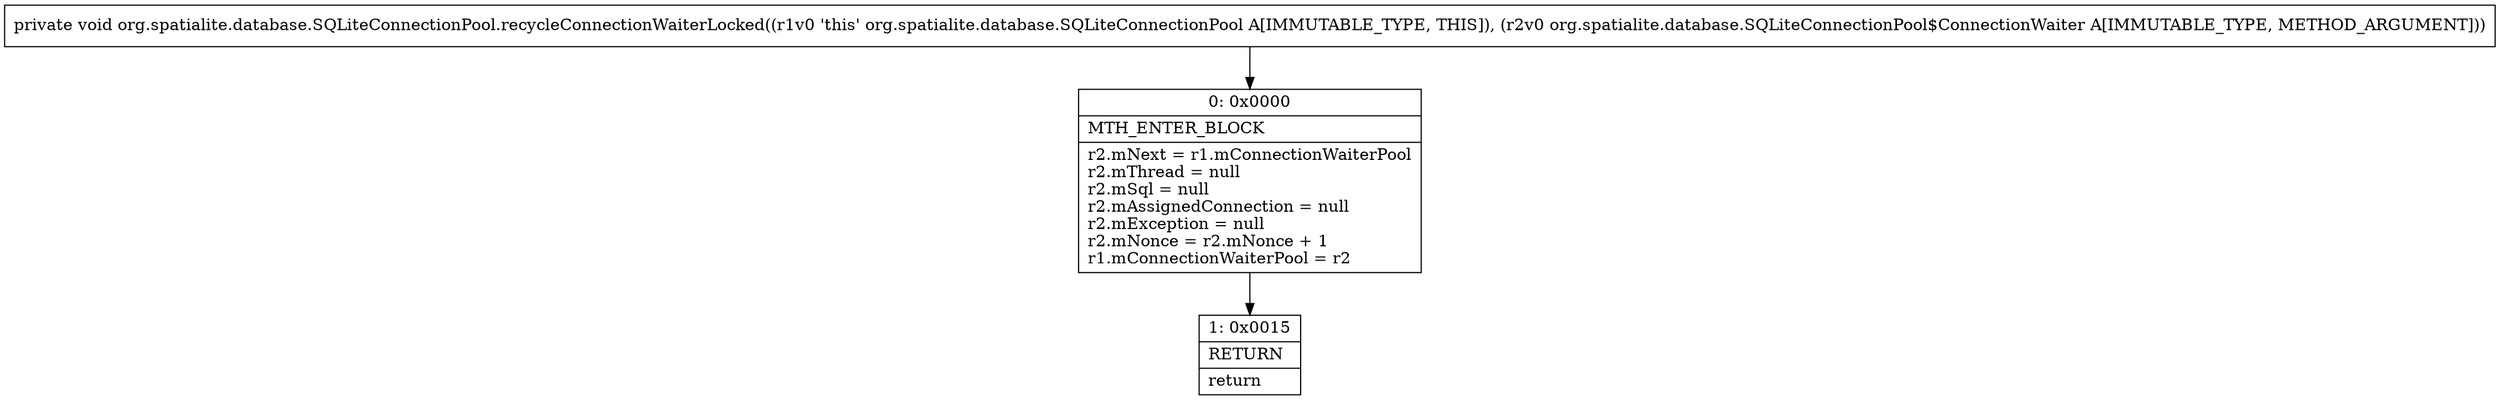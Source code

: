 digraph "CFG fororg.spatialite.database.SQLiteConnectionPool.recycleConnectionWaiterLocked(Lorg\/spatialite\/database\/SQLiteConnectionPool$ConnectionWaiter;)V" {
Node_0 [shape=record,label="{0\:\ 0x0000|MTH_ENTER_BLOCK\l|r2.mNext = r1.mConnectionWaiterPool\lr2.mThread = null\lr2.mSql = null\lr2.mAssignedConnection = null\lr2.mException = null\lr2.mNonce = r2.mNonce + 1\lr1.mConnectionWaiterPool = r2\l}"];
Node_1 [shape=record,label="{1\:\ 0x0015|RETURN\l|return\l}"];
MethodNode[shape=record,label="{private void org.spatialite.database.SQLiteConnectionPool.recycleConnectionWaiterLocked((r1v0 'this' org.spatialite.database.SQLiteConnectionPool A[IMMUTABLE_TYPE, THIS]), (r2v0 org.spatialite.database.SQLiteConnectionPool$ConnectionWaiter A[IMMUTABLE_TYPE, METHOD_ARGUMENT])) }"];
MethodNode -> Node_0;
Node_0 -> Node_1;
}

